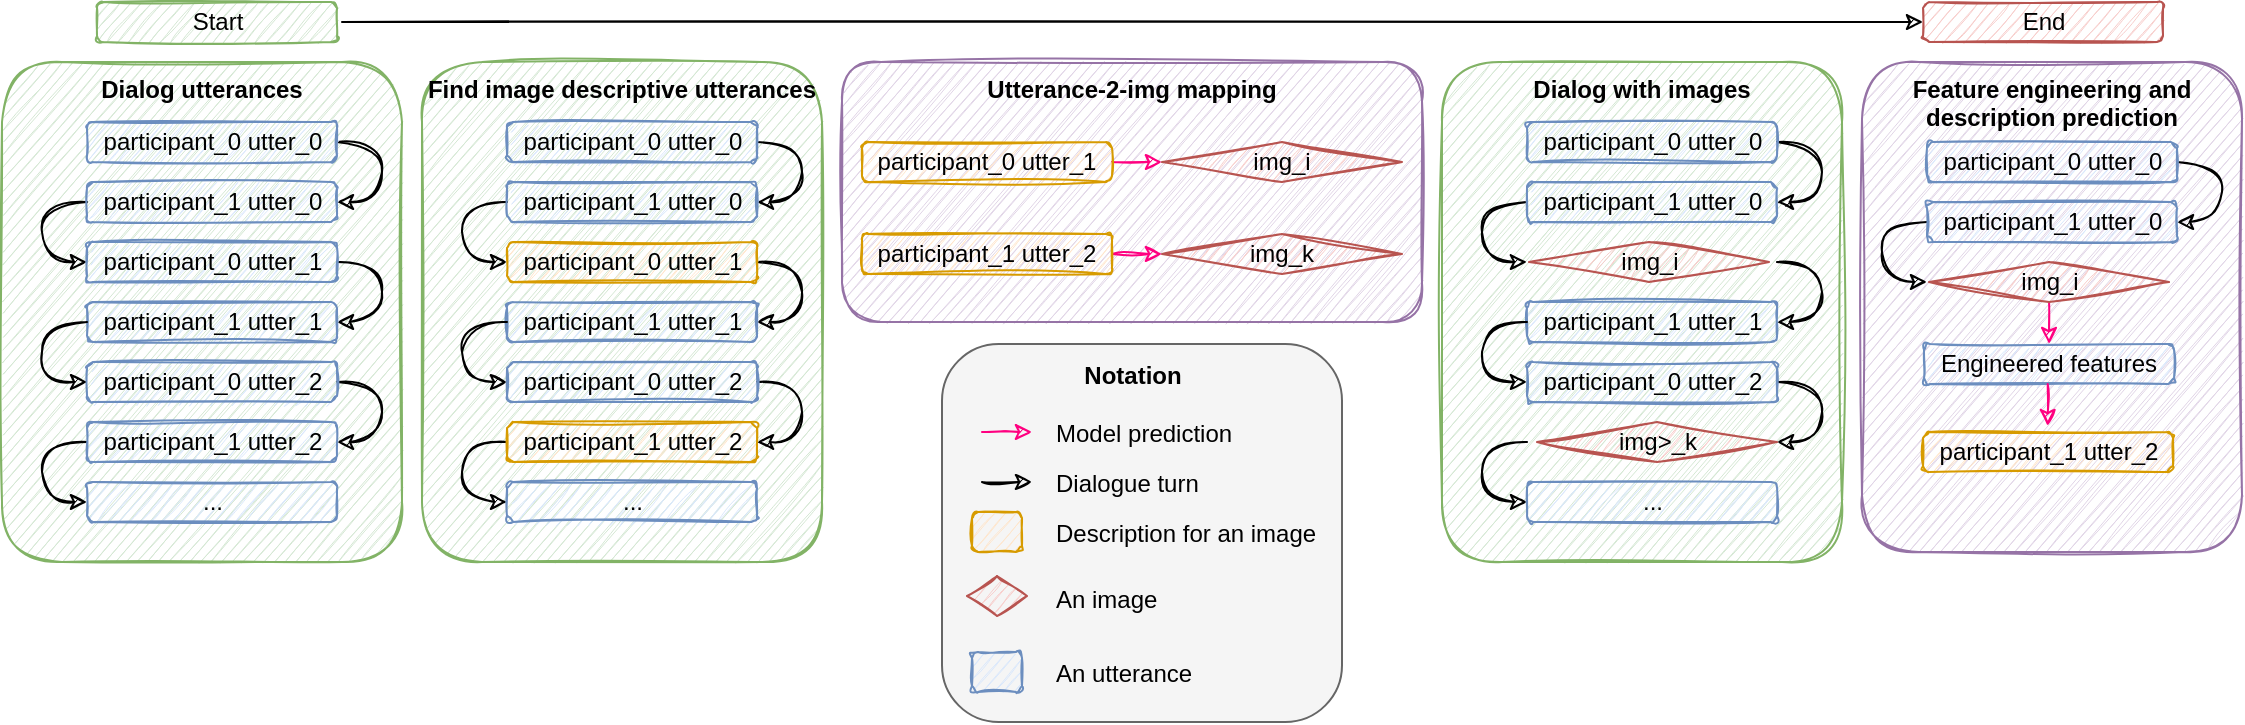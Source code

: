 <mxfile scale="20" border="0"><diagram id="uJaiDrs1jXSoAPrY5mIF" name="Page-1"><mxGraphModel dx="1389" dy="488" grid="1" gridSize="10" guides="1" tooltips="1" connect="1" arrows="1" fold="1" page="1" pageScale="1" pageWidth="413" pageHeight="583" math="0" shadow="0"><root><mxCell id="0"/><mxCell id="1" parent="0"/><mxCell id="2" value="&lt;b&gt;Utterance-2-img mapping&lt;/b&gt;" style="rounded=1;whiteSpace=wrap;html=1;verticalAlign=top;fillColor=#e1d5e7;strokeColor=#9673a6;sketch=1;" parent="1" vertex="1"><mxGeometry x="510" y="160" width="290" height="130" as="geometry"/></mxCell><mxCell id="3" value="&lt;b&gt;Dialog utterances&lt;/b&gt;" style="rounded=1;whiteSpace=wrap;html=1;verticalAlign=top;fillColor=#d5e8d4;strokeColor=#82b366;sketch=1;" parent="1" vertex="1"><mxGeometry x="90" y="160" width="200" height="250" as="geometry"/></mxCell><mxCell id="4" style="edgeStyle=orthogonalEdgeStyle;curved=1;html=1;exitX=1;exitY=0.5;exitDx=0;exitDy=0;entryX=1;entryY=0.5;entryDx=0;entryDy=0;sketch=1;" parent="1" source="5" target="7" edge="1"><mxGeometry relative="1" as="geometry"><Array as="points"><mxPoint x="280" y="200"/><mxPoint x="280" y="230"/></Array></mxGeometry></mxCell><mxCell id="5" value="participant_0 utter_0" style="rounded=1;whiteSpace=wrap;html=1;fillColor=#dae8fc;strokeColor=#6c8ebf;sketch=1;" parent="1" vertex="1"><mxGeometry x="132.5" y="190" width="125" height="20" as="geometry"/></mxCell><mxCell id="6" style="edgeStyle=orthogonalEdgeStyle;curved=1;html=1;exitX=0;exitY=0.5;exitDx=0;exitDy=0;entryX=0;entryY=0.5;entryDx=0;entryDy=0;sketch=1;" parent="1" source="7" target="9" edge="1"><mxGeometry relative="1" as="geometry"><Array as="points"><mxPoint x="110" y="230"/><mxPoint x="110" y="260"/></Array></mxGeometry></mxCell><mxCell id="7" value="participant_1 utter_0" style="rounded=1;whiteSpace=wrap;html=1;fillColor=#dae8fc;strokeColor=#6c8ebf;sketch=1;" parent="1" vertex="1"><mxGeometry x="132.5" y="220" width="125" height="20" as="geometry"/></mxCell><mxCell id="8" style="edgeStyle=orthogonalEdgeStyle;curved=1;html=1;exitX=1;exitY=0.5;exitDx=0;exitDy=0;entryX=1;entryY=0.5;entryDx=0;entryDy=0;sketch=1;" parent="1" source="9" target="10" edge="1"><mxGeometry relative="1" as="geometry"><Array as="points"><mxPoint x="280" y="260"/><mxPoint x="280" y="290"/></Array></mxGeometry></mxCell><mxCell id="9" value="participant_0 utter_1" style="rounded=1;whiteSpace=wrap;html=1;fillColor=#dae8fc;strokeColor=#6c8ebf;sketch=1;" parent="1" vertex="1"><mxGeometry x="132.5" y="250" width="125" height="20" as="geometry"/></mxCell><mxCell id="10" value="participant_1 utter_1" style="rounded=1;whiteSpace=wrap;html=1;fillColor=#dae8fc;strokeColor=#6c8ebf;sketch=1;" parent="1" vertex="1"><mxGeometry x="132.5" y="280" width="125" height="20" as="geometry"/></mxCell><mxCell id="11" value="img_i" style="rhombus;whiteSpace=wrap;html=1;sketch=1;fillColor=#f8cecc;strokeColor=#b85450;" parent="1" vertex="1"><mxGeometry x="670" y="200" width="120" height="20" as="geometry"/></mxCell><mxCell id="12" style="edgeStyle=orthogonalEdgeStyle;curved=1;html=1;exitX=1;exitY=0.5;exitDx=0;exitDy=0;entryX=1;entryY=0.5;entryDx=0;entryDy=0;sketch=1;" parent="1" source="13" target="15" edge="1"><mxGeometry relative="1" as="geometry"><Array as="points"><mxPoint x="280.02" y="320"/><mxPoint x="280.02" y="350"/></Array></mxGeometry></mxCell><mxCell id="13" value="participant_0 utter_2" style="rounded=1;whiteSpace=wrap;html=1;fillColor=#dae8fc;strokeColor=#6c8ebf;sketch=1;" parent="1" vertex="1"><mxGeometry x="132.52" y="310" width="125" height="20" as="geometry"/></mxCell><mxCell id="14" style="edgeStyle=orthogonalEdgeStyle;curved=1;html=1;exitX=0;exitY=0.5;exitDx=0;exitDy=0;entryX=0;entryY=0.5;entryDx=0;entryDy=0;sketch=1;" parent="1" source="15" target="16" edge="1"><mxGeometry relative="1" as="geometry"><Array as="points"><mxPoint x="110.02" y="350"/><mxPoint x="110.02" y="380"/></Array></mxGeometry></mxCell><mxCell id="15" value="participant_1 utter_2" style="rounded=1;whiteSpace=wrap;html=1;fillColor=#dae8fc;strokeColor=#6c8ebf;sketch=1;" parent="1" vertex="1"><mxGeometry x="132.52" y="340" width="125" height="20" as="geometry"/></mxCell><mxCell id="16" value="..." style="rounded=1;whiteSpace=wrap;html=1;fillColor=#dae8fc;strokeColor=#6c8ebf;sketch=1;" parent="1" vertex="1"><mxGeometry x="132.52" y="370" width="125" height="20" as="geometry"/></mxCell><mxCell id="17" style="edgeStyle=orthogonalEdgeStyle;curved=1;html=1;exitX=0;exitY=0.5;exitDx=0;exitDy=0;entryX=0;entryY=0.5;entryDx=0;entryDy=0;sketch=1;" parent="1" edge="1"><mxGeometry relative="1" as="geometry"><Array as="points"><mxPoint x="110" y="290"/><mxPoint x="110" y="320"/></Array><mxPoint x="132.5" y="290" as="sourcePoint"/><mxPoint x="132.5" y="320" as="targetPoint"/></mxGeometry></mxCell><mxCell id="18" value="&lt;b&gt;Find image descriptive utterances&lt;/b&gt;" style="rounded=1;whiteSpace=wrap;html=1;verticalAlign=top;fillColor=#d5e8d4;strokeColor=#82b366;sketch=1;" parent="1" vertex="1"><mxGeometry x="300" y="160" width="200" height="250" as="geometry"/></mxCell><mxCell id="19" style="edgeStyle=orthogonalEdgeStyle;curved=1;html=1;exitX=1;exitY=0.5;exitDx=0;exitDy=0;entryX=1;entryY=0.5;entryDx=0;entryDy=0;sketch=1;" parent="1" source="20" target="22" edge="1"><mxGeometry relative="1" as="geometry"><Array as="points"><mxPoint x="490" y="200"/><mxPoint x="490" y="230"/></Array></mxGeometry></mxCell><mxCell id="20" value="participant_0 utter_0" style="rounded=1;whiteSpace=wrap;html=1;fillColor=#dae8fc;strokeColor=#6c8ebf;sketch=1;" parent="1" vertex="1"><mxGeometry x="342.5" y="190" width="125" height="20" as="geometry"/></mxCell><mxCell id="21" style="edgeStyle=orthogonalEdgeStyle;curved=1;html=1;exitX=0;exitY=0.5;exitDx=0;exitDy=0;entryX=0;entryY=0.5;entryDx=0;entryDy=0;sketch=1;" parent="1" source="22" target="24" edge="1"><mxGeometry relative="1" as="geometry"><Array as="points"><mxPoint x="320" y="230"/><mxPoint x="320" y="260"/></Array></mxGeometry></mxCell><mxCell id="22" value="participant_1 utter_0" style="rounded=1;whiteSpace=wrap;html=1;fillColor=#dae8fc;strokeColor=#6c8ebf;sketch=1;" parent="1" vertex="1"><mxGeometry x="342.5" y="220" width="125" height="20" as="geometry"/></mxCell><mxCell id="23" style="edgeStyle=orthogonalEdgeStyle;curved=1;html=1;exitX=1;exitY=0.5;exitDx=0;exitDy=0;entryX=1;entryY=0.5;entryDx=0;entryDy=0;sketch=1;" parent="1" source="24" target="25" edge="1"><mxGeometry relative="1" as="geometry"><Array as="points"><mxPoint x="490" y="260"/><mxPoint x="490" y="290"/></Array></mxGeometry></mxCell><mxCell id="24" value="participant_0 utter_1" style="rounded=1;whiteSpace=wrap;html=1;fillColor=#ffe6cc;strokeColor=#d79b00;sketch=1;" parent="1" vertex="1"><mxGeometry x="342.5" y="250" width="125" height="20" as="geometry"/></mxCell><mxCell id="25" value="participant_1 utter_1" style="rounded=1;whiteSpace=wrap;html=1;fillColor=#dae8fc;strokeColor=#6c8ebf;sketch=1;" parent="1" vertex="1"><mxGeometry x="342.5" y="280" width="125" height="20" as="geometry"/></mxCell><mxCell id="26" style="edgeStyle=orthogonalEdgeStyle;curved=1;html=1;exitX=1;exitY=0.5;exitDx=0;exitDy=0;entryX=1;entryY=0.5;entryDx=0;entryDy=0;sketch=1;" parent="1" source="27" target="29" edge="1"><mxGeometry relative="1" as="geometry"><Array as="points"><mxPoint x="490.02" y="320"/><mxPoint x="490.02" y="350"/></Array></mxGeometry></mxCell><mxCell id="27" value="participant_0 utter_2" style="rounded=1;whiteSpace=wrap;html=1;fillColor=#dae8fc;strokeColor=#6c8ebf;sketch=1;" parent="1" vertex="1"><mxGeometry x="342.52" y="310" width="125" height="20" as="geometry"/></mxCell><mxCell id="28" style="edgeStyle=orthogonalEdgeStyle;curved=1;html=1;exitX=0;exitY=0.5;exitDx=0;exitDy=0;entryX=0;entryY=0.5;entryDx=0;entryDy=0;sketch=1;" parent="1" source="29" target="30" edge="1"><mxGeometry relative="1" as="geometry"><Array as="points"><mxPoint x="320.02" y="350"/><mxPoint x="320.02" y="380"/></Array></mxGeometry></mxCell><mxCell id="29" value="participant_1 utter_2" style="rounded=1;whiteSpace=wrap;html=1;fillColor=#ffe6cc;strokeColor=#d79b00;sketch=1;" parent="1" vertex="1"><mxGeometry x="342.52" y="340" width="125" height="20" as="geometry"/></mxCell><mxCell id="30" value="..." style="rounded=1;whiteSpace=wrap;html=1;fillColor=#dae8fc;strokeColor=#6c8ebf;sketch=1;" parent="1" vertex="1"><mxGeometry x="342.52" y="370" width="125" height="20" as="geometry"/></mxCell><mxCell id="31" style="edgeStyle=orthogonalEdgeStyle;curved=1;html=1;exitX=0;exitY=0.5;exitDx=0;exitDy=0;entryX=0;entryY=0.5;entryDx=0;entryDy=0;sketch=1;" parent="1" edge="1"><mxGeometry relative="1" as="geometry"><Array as="points"><mxPoint x="320" y="290"/><mxPoint x="320" y="320"/></Array><mxPoint x="342.5" y="290" as="sourcePoint"/><mxPoint x="342.5" y="320" as="targetPoint"/></mxGeometry></mxCell><mxCell id="32" style="edgeStyle=none;sketch=1;html=1;exitX=1;exitY=0.5;exitDx=0;exitDy=0;entryX=0;entryY=0.5;entryDx=0;entryDy=0;strokeColor=#FF0080;" parent="1" source="33" target="11" edge="1"><mxGeometry relative="1" as="geometry"/></mxCell><mxCell id="33" value="participant_0 utter_1" style="rounded=1;whiteSpace=wrap;html=1;fillColor=#ffe6cc;strokeColor=#d79b00;sketch=1;" parent="1" vertex="1"><mxGeometry x="520" y="200" width="125" height="20" as="geometry"/></mxCell><mxCell id="34" style="edgeStyle=none;sketch=1;html=1;exitX=1;exitY=0.5;exitDx=0;exitDy=0;entryX=0;entryY=0.5;entryDx=0;entryDy=0;strokeColor=#FF0080;" parent="1" source="35" target="36" edge="1"><mxGeometry relative="1" as="geometry"/></mxCell><mxCell id="35" value="participant_1 utter_2" style="rounded=1;whiteSpace=wrap;html=1;fillColor=#ffe6cc;strokeColor=#d79b00;sketch=1;" parent="1" vertex="1"><mxGeometry x="520" y="246" width="125" height="20" as="geometry"/></mxCell><mxCell id="36" value="img_k" style="rhombus;whiteSpace=wrap;html=1;sketch=1;fillColor=#f8cecc;strokeColor=#b85450;" parent="1" vertex="1"><mxGeometry x="670" y="246" width="120" height="20" as="geometry"/></mxCell><mxCell id="37" value="&lt;b&gt;Dialog with images&lt;/b&gt;" style="rounded=1;whiteSpace=wrap;html=1;verticalAlign=top;fillColor=#d5e8d4;strokeColor=#82b366;sketch=1;" parent="1" vertex="1"><mxGeometry x="810" y="160" width="200" height="250" as="geometry"/></mxCell><mxCell id="38" style="edgeStyle=orthogonalEdgeStyle;curved=1;html=1;exitX=1;exitY=0.5;exitDx=0;exitDy=0;entryX=1;entryY=0.5;entryDx=0;entryDy=0;sketch=1;" parent="1" source="39" target="41" edge="1"><mxGeometry relative="1" as="geometry"><Array as="points"><mxPoint x="1000" y="200"/><mxPoint x="1000" y="230"/></Array></mxGeometry></mxCell><mxCell id="39" value="participant_0 utter_0" style="rounded=1;whiteSpace=wrap;html=1;fillColor=#dae8fc;strokeColor=#6c8ebf;sketch=1;" parent="1" vertex="1"><mxGeometry x="852.5" y="190" width="125" height="20" as="geometry"/></mxCell><mxCell id="40" style="edgeStyle=orthogonalEdgeStyle;curved=1;html=1;exitX=0;exitY=0.5;exitDx=0;exitDy=0;entryX=0;entryY=0.5;entryDx=0;entryDy=0;sketch=1;" parent="1" source="41" edge="1"><mxGeometry relative="1" as="geometry"><Array as="points"><mxPoint x="830" y="230"/><mxPoint x="830" y="260"/></Array><mxPoint x="852.5" y="260" as="targetPoint"/></mxGeometry></mxCell><mxCell id="41" value="participant_1 utter_0" style="rounded=1;whiteSpace=wrap;html=1;fillColor=#dae8fc;strokeColor=#6c8ebf;sketch=1;" parent="1" vertex="1"><mxGeometry x="852.5" y="220" width="125" height="20" as="geometry"/></mxCell><mxCell id="42" style="edgeStyle=orthogonalEdgeStyle;curved=1;html=1;exitX=1;exitY=0.5;exitDx=0;exitDy=0;entryX=1;entryY=0.5;entryDx=0;entryDy=0;sketch=1;" parent="1" target="43" edge="1"><mxGeometry relative="1" as="geometry"><Array as="points"><mxPoint x="1000" y="260"/><mxPoint x="1000" y="290"/></Array><mxPoint x="977.5" y="260" as="sourcePoint"/></mxGeometry></mxCell><mxCell id="43" value="participant_1 utter_1" style="rounded=1;whiteSpace=wrap;html=1;fillColor=#dae8fc;strokeColor=#6c8ebf;sketch=1;" parent="1" vertex="1"><mxGeometry x="852.5" y="280" width="125" height="20" as="geometry"/></mxCell><mxCell id="44" style="edgeStyle=orthogonalEdgeStyle;curved=1;html=1;exitX=1;exitY=0.5;exitDx=0;exitDy=0;entryX=1;entryY=0.5;entryDx=0;entryDy=0;sketch=1;" parent="1" source="45" edge="1"><mxGeometry relative="1" as="geometry"><Array as="points"><mxPoint x="1000.02" y="320"/><mxPoint x="1000.02" y="350"/></Array><mxPoint x="977.52" y="350" as="targetPoint"/></mxGeometry></mxCell><mxCell id="45" value="participant_0 utter_2" style="rounded=1;whiteSpace=wrap;html=1;fillColor=#dae8fc;strokeColor=#6c8ebf;sketch=1;" parent="1" vertex="1"><mxGeometry x="852.52" y="310" width="125" height="20" as="geometry"/></mxCell><mxCell id="46" style="edgeStyle=orthogonalEdgeStyle;curved=1;html=1;exitX=0;exitY=0.5;exitDx=0;exitDy=0;entryX=0;entryY=0.5;entryDx=0;entryDy=0;sketch=1;" parent="1" target="47" edge="1"><mxGeometry relative="1" as="geometry"><Array as="points"><mxPoint x="830.02" y="350"/><mxPoint x="830.02" y="380"/></Array><mxPoint x="852.52" y="350" as="sourcePoint"/></mxGeometry></mxCell><mxCell id="47" value="..." style="rounded=1;whiteSpace=wrap;html=1;fillColor=#dae8fc;strokeColor=#6c8ebf;sketch=1;" parent="1" vertex="1"><mxGeometry x="852.52" y="370" width="125" height="20" as="geometry"/></mxCell><mxCell id="48" style="edgeStyle=orthogonalEdgeStyle;curved=1;html=1;exitX=0;exitY=0.5;exitDx=0;exitDy=0;entryX=0;entryY=0.5;entryDx=0;entryDy=0;sketch=1;" parent="1" edge="1"><mxGeometry relative="1" as="geometry"><Array as="points"><mxPoint x="830" y="290"/><mxPoint x="830" y="320"/></Array><mxPoint x="852.5" y="290" as="sourcePoint"/><mxPoint x="852.5" y="320" as="targetPoint"/></mxGeometry></mxCell><mxCell id="49" value="img&amp;gt;_k" style="rhombus;whiteSpace=wrap;html=1;sketch=1;fillColor=#f8cecc;strokeColor=#b85450;" parent="1" vertex="1"><mxGeometry x="857.52" y="340" width="120" height="20" as="geometry"/></mxCell><mxCell id="50" value="img_i" style="rhombus;whiteSpace=wrap;html=1;sketch=1;fillColor=#f8cecc;strokeColor=#b85450;" parent="1" vertex="1"><mxGeometry x="853.52" y="250" width="120" height="20" as="geometry"/></mxCell><mxCell id="51" value="&lt;b&gt;Feature engineering and description prediction&lt;/b&gt;" style="rounded=1;whiteSpace=wrap;html=1;verticalAlign=top;fillColor=#e1d5e7;strokeColor=#9673a6;sketch=1;" parent="1" vertex="1"><mxGeometry x="1020" y="160" width="190" height="245" as="geometry"/></mxCell><mxCell id="52" style="edgeStyle=orthogonalEdgeStyle;curved=1;html=1;exitX=1;exitY=0.5;exitDx=0;exitDy=0;entryX=1;entryY=0.5;entryDx=0;entryDy=0;sketch=1;" parent="1" source="53" target="55" edge="1"><mxGeometry relative="1" as="geometry"><Array as="points"><mxPoint x="1200" y="210"/><mxPoint x="1200" y="240"/></Array></mxGeometry></mxCell><mxCell id="53" value="participant_0 utter_0" style="rounded=1;whiteSpace=wrap;html=1;fillColor=#dae8fc;strokeColor=#6c8ebf;sketch=1;" parent="1" vertex="1"><mxGeometry x="1052.5" y="200" width="125" height="20" as="geometry"/></mxCell><mxCell id="54" style="edgeStyle=orthogonalEdgeStyle;curved=1;html=1;exitX=0;exitY=0.5;exitDx=0;exitDy=0;entryX=0;entryY=0.5;entryDx=0;entryDy=0;sketch=1;" parent="1" source="55" edge="1"><mxGeometry relative="1" as="geometry"><Array as="points"><mxPoint x="1030" y="240"/><mxPoint x="1030" y="270"/></Array><mxPoint x="1052.5" y="270" as="targetPoint"/></mxGeometry></mxCell><mxCell id="55" value="participant_1 utter_0" style="rounded=1;whiteSpace=wrap;html=1;fillColor=#dae8fc;strokeColor=#6c8ebf;sketch=1;" parent="1" vertex="1"><mxGeometry x="1052.5" y="230" width="125" height="20" as="geometry"/></mxCell><mxCell id="56" style="edgeStyle=none;sketch=1;html=1;exitX=0.5;exitY=1;exitDx=0;exitDy=0;entryX=0.5;entryY=0;entryDx=0;entryDy=0;fontSize=17;strokeColor=#FF0080;" parent="1" source="57" target="58" edge="1"><mxGeometry relative="1" as="geometry"/></mxCell><mxCell id="57" value="img_i" style="rhombus;whiteSpace=wrap;html=1;sketch=1;fillColor=#f8cecc;strokeColor=#b85450;" parent="1" vertex="1"><mxGeometry x="1053.52" y="260" width="120" height="20" as="geometry"/></mxCell><mxCell id="58" value="Engineered features" style="rounded=1;whiteSpace=wrap;html=1;fillColor=#dae8fc;strokeColor=#6c8ebf;sketch=1;" parent="1" vertex="1"><mxGeometry x="1051.02" y="301" width="125" height="20" as="geometry"/></mxCell><mxCell id="59" style="edgeStyle=none;sketch=1;html=1;exitX=0.5;exitY=1;exitDx=0;exitDy=0;entryX=0.5;entryY=0;entryDx=0;entryDy=0;fontSize=17;strokeColor=#FF0080;" parent="1" edge="1"><mxGeometry relative="1" as="geometry"><mxPoint x="1112.85" y="321" as="sourcePoint"/><mxPoint x="1112.85" y="342" as="targetPoint"/></mxGeometry></mxCell><mxCell id="60" value="participant_1 utter_2" style="rounded=1;whiteSpace=wrap;html=1;fillColor=#ffe6cc;strokeColor=#d79b00;sketch=1;" parent="1" vertex="1"><mxGeometry x="1050.52" y="345" width="125" height="20" as="geometry"/></mxCell><mxCell id="61" value="" style="rounded=1;whiteSpace=wrap;html=1;fontSize=17;fillColor=#f5f5f5;fontColor=#333333;strokeColor=#666666;" parent="1" vertex="1"><mxGeometry x="560" y="301" width="200" height="189" as="geometry"/></mxCell><mxCell id="62" style="edgeStyle=none;sketch=1;html=1;exitX=1;exitY=0.5;exitDx=0;exitDy=0;entryX=0;entryY=0.5;entryDx=0;entryDy=0;strokeColor=#FF0080;" parent="1" edge="1"><mxGeometry relative="1" as="geometry"><mxPoint x="580" y="345" as="sourcePoint"/><mxPoint x="605" y="345" as="targetPoint"/></mxGeometry></mxCell><mxCell id="63" value="&lt;font style=&quot;font-size: 12px&quot;&gt;Model prediction&lt;/font&gt;" style="text;html=1;strokeColor=none;fillColor=none;align=left;verticalAlign=middle;whiteSpace=wrap;rounded=0;fontSize=17;" parent="1" vertex="1"><mxGeometry x="615" y="330" width="145" height="30" as="geometry"/></mxCell><mxCell id="64" style="edgeStyle=none;sketch=1;html=1;exitX=1;exitY=0.5;exitDx=0;exitDy=0;entryX=0;entryY=0.5;entryDx=0;entryDy=0;strokeColor=#000000;" parent="1" edge="1"><mxGeometry relative="1" as="geometry"><mxPoint x="580" y="370" as="sourcePoint"/><mxPoint x="605" y="370" as="targetPoint"/></mxGeometry></mxCell><mxCell id="65" value="&lt;font style=&quot;font-size: 12px&quot;&gt;Dialogue turn&lt;/font&gt;" style="text;html=1;strokeColor=none;fillColor=none;align=left;verticalAlign=middle;whiteSpace=wrap;rounded=0;fontSize=17;" parent="1" vertex="1"><mxGeometry x="615" y="355" width="145" height="30" as="geometry"/></mxCell><mxCell id="66" value="" style="rounded=1;whiteSpace=wrap;html=1;fillColor=#ffe6cc;strokeColor=#d79b00;sketch=1;" parent="1" vertex="1"><mxGeometry x="575" y="385" width="25" height="20" as="geometry"/></mxCell><mxCell id="67" value="&lt;font style=&quot;font-size: 12px&quot;&gt;Description for an image&lt;/font&gt;" style="text;html=1;strokeColor=none;fillColor=none;align=left;verticalAlign=middle;whiteSpace=wrap;rounded=0;fontSize=17;" parent="1" vertex="1"><mxGeometry x="615" y="380" width="145" height="30" as="geometry"/></mxCell><mxCell id="68" value="" style="rhombus;whiteSpace=wrap;html=1;sketch=1;fillColor=#f8cecc;strokeColor=#b85450;" parent="1" vertex="1"><mxGeometry x="572.5" y="417" width="30" height="20" as="geometry"/></mxCell><mxCell id="69" value="&lt;font style=&quot;font-size: 12px&quot;&gt;An image&lt;/font&gt;" style="text;html=1;strokeColor=none;fillColor=none;align=left;verticalAlign=middle;whiteSpace=wrap;rounded=0;fontSize=17;sketch=1;" parent="1" vertex="1"><mxGeometry x="615" y="413" width="145" height="30" as="geometry"/></mxCell><mxCell id="70" value="" style="rounded=1;whiteSpace=wrap;html=1;fillColor=#dae8fc;strokeColor=#6c8ebf;sketch=1;" parent="1" vertex="1"><mxGeometry x="575" y="455" width="25" height="20" as="geometry"/></mxCell><mxCell id="71" value="&lt;font style=&quot;font-size: 12px&quot;&gt;An utterance&lt;/font&gt;" style="text;html=1;strokeColor=none;fillColor=none;align=left;verticalAlign=middle;whiteSpace=wrap;rounded=0;fontSize=17;" parent="1" vertex="1"><mxGeometry x="615" y="450" width="145" height="30" as="geometry"/></mxCell><mxCell id="72" value="&lt;b&gt;&lt;font style=&quot;font-size: 12px&quot;&gt;Notation&lt;/font&gt;&lt;/b&gt;" style="text;html=1;strokeColor=none;fillColor=none;align=center;verticalAlign=middle;whiteSpace=wrap;rounded=0;fontSize=17;" parent="1" vertex="1"><mxGeometry x="567.5" y="301" width="175" height="30" as="geometry"/></mxCell><mxCell id="73" style="edgeStyle=orthogonalEdgeStyle;curved=1;sketch=1;html=1;fontSize=12;strokeColor=#000000;elbow=vertical;entryX=0;entryY=0.5;entryDx=0;entryDy=0;" parent="1" target="75" edge="1"><mxGeometry relative="1" as="geometry"><mxPoint x="260" y="140" as="sourcePoint"/><mxPoint x="1020" y="140" as="targetPoint"/></mxGeometry></mxCell><mxCell id="74" value="Start" style="rounded=1;whiteSpace=wrap;html=1;sketch=1;fontSize=12;fillColor=#d5e8d4;strokeColor=#82b366;" parent="1" vertex="1"><mxGeometry x="137.52" y="130" width="120" height="20" as="geometry"/></mxCell><mxCell id="75" value="End" style="rounded=1;whiteSpace=wrap;html=1;sketch=1;fontSize=12;fillColor=#f8cecc;strokeColor=#b85450;" parent="1" vertex="1"><mxGeometry x="1050.52" y="130" width="120" height="20" as="geometry"/></mxCell></root></mxGraphModel></diagram></mxfile>